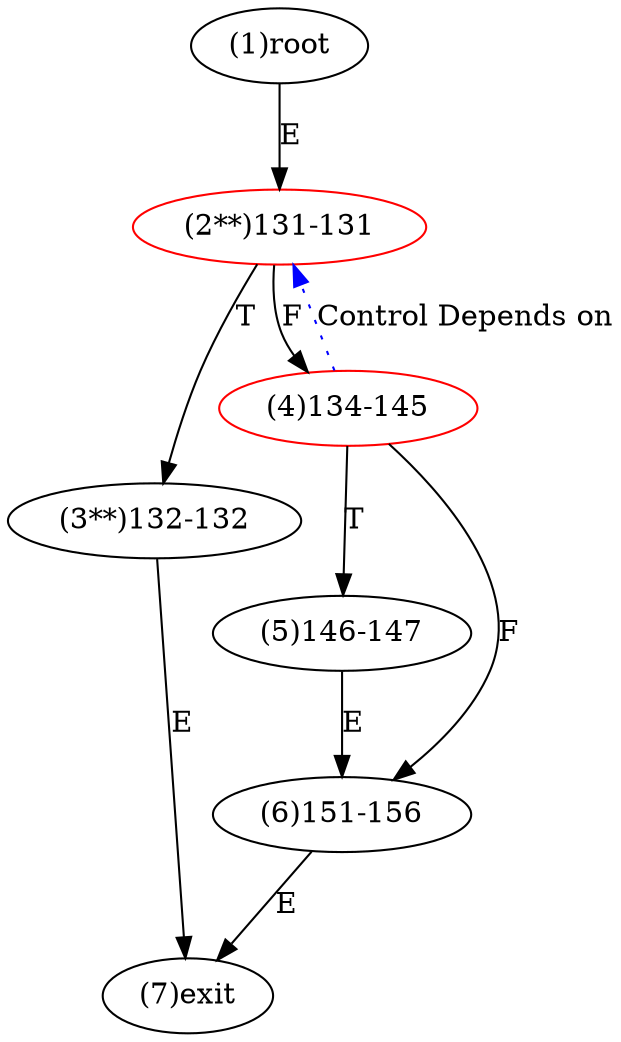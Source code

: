 digraph "" { 
1[ label="(1)root"];
2[ label="(2**)131-131",color=red];
3[ label="(3**)132-132"];
4[ label="(4)134-145",color=red];
5[ label="(5)146-147"];
6[ label="(6)151-156"];
7[ label="(7)exit"];
1->2[ label="E"];
2->4[ label="F"];
2->3[ label="T"];
3->7[ label="E"];
4->6[ label="F"];
4->5[ label="T"];
5->6[ label="E"];
6->7[ label="E"];
4->2[ color="blue" label="Control Depends on" style = dotted ];
}